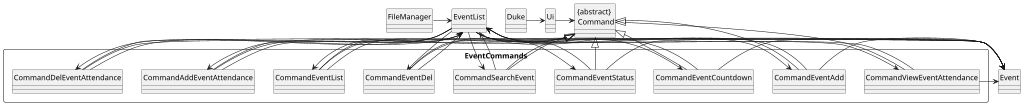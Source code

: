 
@startuml
scale max 1024 width
hide circle
skinparam classAttributeIconSize 0

class "{abstract} \n Command" {
}

Rectangle EventCommands {
"{abstract} \n Command" <|-- CommandEventAdd
"{abstract} \n Command" <|-- CommandEventDel
"{abstract} \n Command" <|-- CommandEventList
"{abstract} \n Command" <|-- CommandSearchEvent
"{abstract} \n Command" <|-- CommandEventStatus
"{abstract} \n Command" <|-- CommandEventCountdown
"{abstract} \n Command" <|-- CommandAddEventAttendance
"{abstract} \n Command" <|-- CommandDelEventAttendance
"{abstract} \n Command" <|-- CommandViewEventAttendance
}



CommandEventAdd <-- EventList
EventList <-down- CommandEventAdd

CommandEventDel <-- EventList
EventList <-down- CommandEventDel

CommandEventList <-- EventList
EventList <-down- CommandEventList

CommandSearchEvent <-- EventList
EventList <-down- CommandSearchEvent

CommandEventStatus <-- EventList
EventList <-down- CommandEventStatus

CommandEventCountdown <-- EventList
EventList <-down- CommandEventCountdown

CommandAddEventAttendance <-- EventList
EventList <-down- CommandAddEventAttendance

CommandDelEventAttendance <-- EventList
EventList <-down- CommandDelEventAttendance

CommandViewEventAttendance <-- EventList
EventList <-down- CommandViewEventAttendance

FileManager -> EventList


CommandEventAdd -down> Event
CommandEventCountdown -down> Event
CommandEventStatus -down> Event
CommandSearchEvent -down> Event
CommandEventDel -down> Event
CommandEventList -down> Event
CommandAddEventAttendance -down> Event
CommandDelEventAttendance -down> Event
CommandViewEventAttendance -down> Event


Duke -> Ui
Ui -> "{abstract} \n Command"

@enduml
